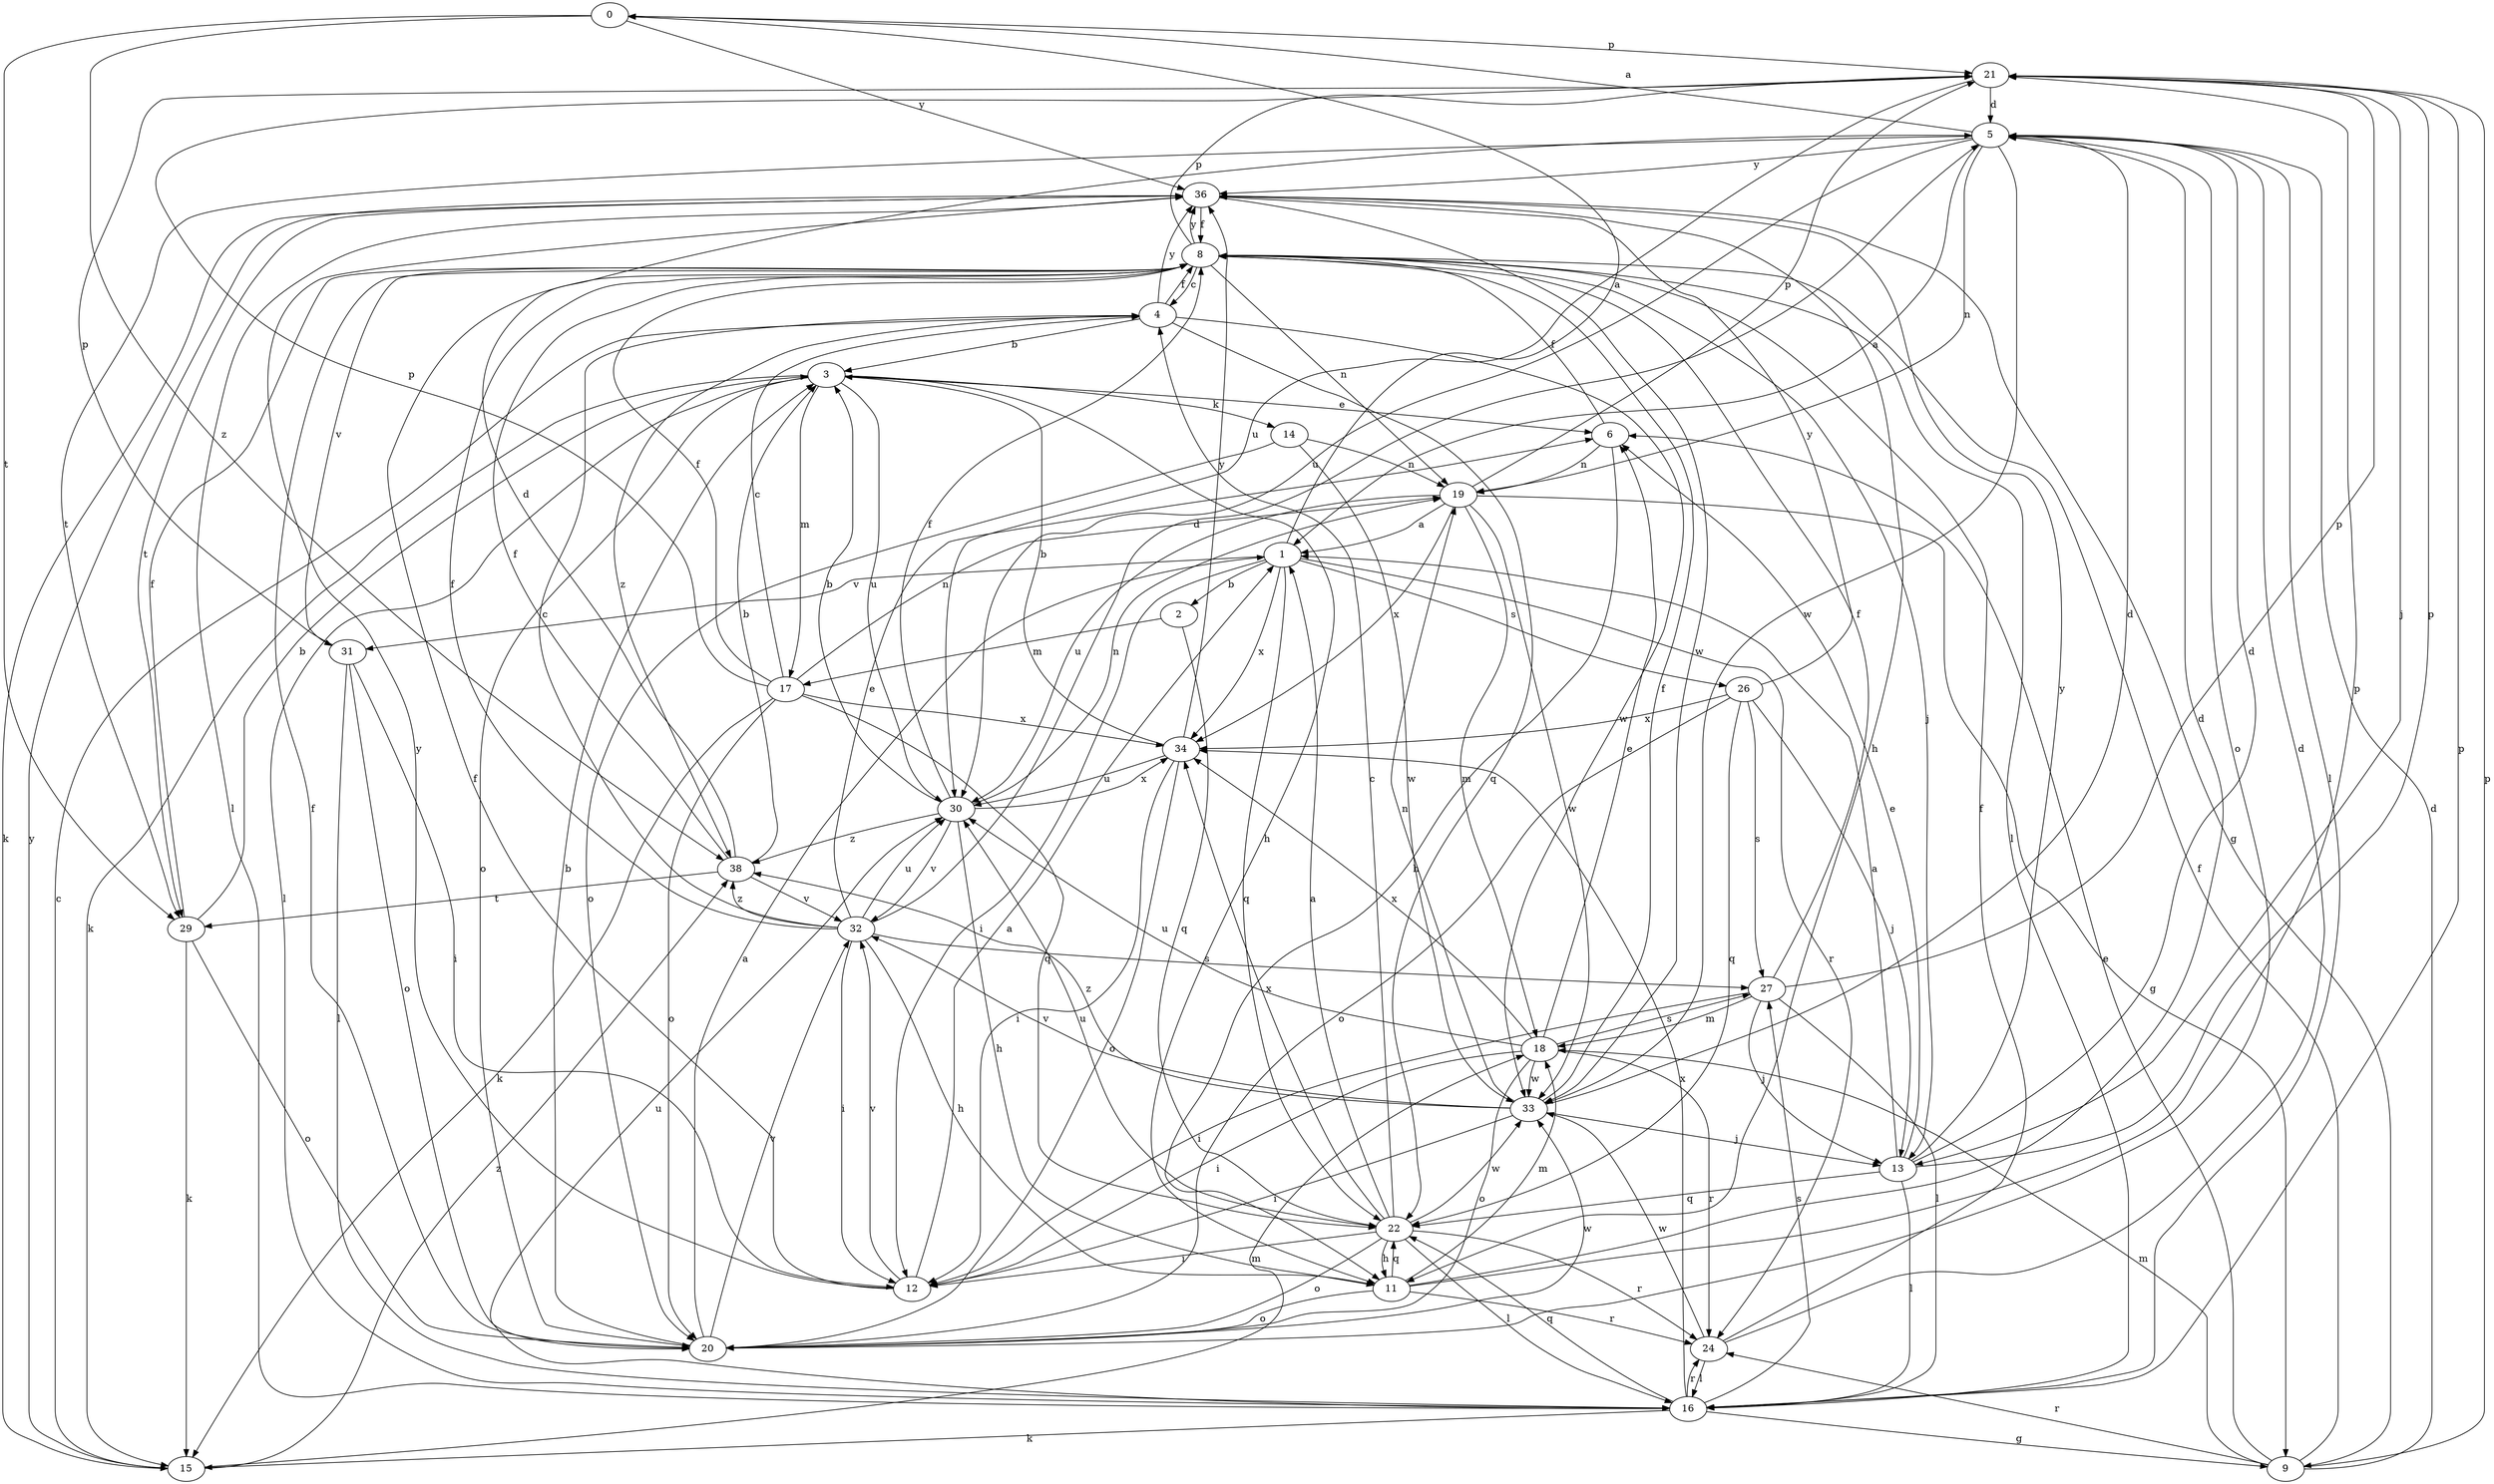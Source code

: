 strict digraph  {
0;
1;
2;
3;
4;
5;
6;
8;
9;
11;
12;
13;
14;
15;
16;
17;
18;
19;
20;
21;
22;
24;
26;
27;
29;
30;
31;
32;
33;
34;
36;
38;
0 -> 21  [label=p];
0 -> 29  [label=t];
0 -> 36  [label=y];
0 -> 38  [label=z];
1 -> 0  [label=a];
1 -> 2  [label=b];
1 -> 12  [label=i];
1 -> 22  [label=q];
1 -> 24  [label=r];
1 -> 26  [label=s];
1 -> 31  [label=v];
1 -> 34  [label=x];
2 -> 17  [label=m];
2 -> 22  [label=q];
3 -> 6  [label=e];
3 -> 11  [label=h];
3 -> 14  [label=k];
3 -> 15  [label=k];
3 -> 16  [label=l];
3 -> 17  [label=m];
3 -> 20  [label=o];
3 -> 30  [label=u];
4 -> 3  [label=b];
4 -> 8  [label=f];
4 -> 22  [label=q];
4 -> 33  [label=w];
4 -> 36  [label=y];
4 -> 38  [label=z];
5 -> 0  [label=a];
5 -> 1  [label=a];
5 -> 16  [label=l];
5 -> 19  [label=n];
5 -> 20  [label=o];
5 -> 29  [label=t];
5 -> 30  [label=u];
5 -> 33  [label=w];
5 -> 36  [label=y];
6 -> 8  [label=f];
6 -> 11  [label=h];
6 -> 19  [label=n];
8 -> 4  [label=c];
8 -> 13  [label=j];
8 -> 16  [label=l];
8 -> 19  [label=n];
8 -> 21  [label=p];
8 -> 31  [label=v];
8 -> 36  [label=y];
9 -> 5  [label=d];
9 -> 6  [label=e];
9 -> 8  [label=f];
9 -> 18  [label=m];
9 -> 21  [label=p];
9 -> 24  [label=r];
11 -> 5  [label=d];
11 -> 18  [label=m];
11 -> 20  [label=o];
11 -> 21  [label=p];
11 -> 22  [label=q];
11 -> 24  [label=r];
12 -> 1  [label=a];
12 -> 8  [label=f];
12 -> 32  [label=v];
12 -> 36  [label=y];
13 -> 1  [label=a];
13 -> 5  [label=d];
13 -> 6  [label=e];
13 -> 16  [label=l];
13 -> 21  [label=p];
13 -> 22  [label=q];
13 -> 36  [label=y];
14 -> 19  [label=n];
14 -> 20  [label=o];
14 -> 33  [label=w];
15 -> 4  [label=c];
15 -> 18  [label=m];
15 -> 36  [label=y];
15 -> 38  [label=z];
16 -> 9  [label=g];
16 -> 15  [label=k];
16 -> 21  [label=p];
16 -> 22  [label=q];
16 -> 24  [label=r];
16 -> 27  [label=s];
16 -> 30  [label=u];
16 -> 34  [label=x];
17 -> 4  [label=c];
17 -> 8  [label=f];
17 -> 15  [label=k];
17 -> 19  [label=n];
17 -> 20  [label=o];
17 -> 21  [label=p];
17 -> 22  [label=q];
17 -> 34  [label=x];
18 -> 6  [label=e];
18 -> 12  [label=i];
18 -> 20  [label=o];
18 -> 24  [label=r];
18 -> 27  [label=s];
18 -> 30  [label=u];
18 -> 33  [label=w];
18 -> 34  [label=x];
19 -> 1  [label=a];
19 -> 9  [label=g];
19 -> 18  [label=m];
19 -> 21  [label=p];
19 -> 30  [label=u];
19 -> 33  [label=w];
19 -> 34  [label=x];
20 -> 1  [label=a];
20 -> 3  [label=b];
20 -> 8  [label=f];
20 -> 32  [label=v];
20 -> 33  [label=w];
21 -> 5  [label=d];
21 -> 13  [label=j];
21 -> 30  [label=u];
22 -> 1  [label=a];
22 -> 4  [label=c];
22 -> 11  [label=h];
22 -> 12  [label=i];
22 -> 16  [label=l];
22 -> 20  [label=o];
22 -> 24  [label=r];
22 -> 30  [label=u];
22 -> 33  [label=w];
22 -> 34  [label=x];
24 -> 5  [label=d];
24 -> 8  [label=f];
24 -> 16  [label=l];
24 -> 33  [label=w];
26 -> 13  [label=j];
26 -> 20  [label=o];
26 -> 22  [label=q];
26 -> 27  [label=s];
26 -> 34  [label=x];
26 -> 36  [label=y];
27 -> 8  [label=f];
27 -> 12  [label=i];
27 -> 13  [label=j];
27 -> 16  [label=l];
27 -> 18  [label=m];
27 -> 21  [label=p];
29 -> 3  [label=b];
29 -> 8  [label=f];
29 -> 15  [label=k];
29 -> 20  [label=o];
30 -> 3  [label=b];
30 -> 8  [label=f];
30 -> 11  [label=h];
30 -> 19  [label=n];
30 -> 32  [label=v];
30 -> 34  [label=x];
30 -> 38  [label=z];
31 -> 12  [label=i];
31 -> 16  [label=l];
31 -> 20  [label=o];
31 -> 21  [label=p];
32 -> 4  [label=c];
32 -> 5  [label=d];
32 -> 6  [label=e];
32 -> 8  [label=f];
32 -> 11  [label=h];
32 -> 12  [label=i];
32 -> 27  [label=s];
32 -> 30  [label=u];
32 -> 38  [label=z];
33 -> 5  [label=d];
33 -> 8  [label=f];
33 -> 12  [label=i];
33 -> 13  [label=j];
33 -> 19  [label=n];
33 -> 32  [label=v];
33 -> 38  [label=z];
34 -> 3  [label=b];
34 -> 12  [label=i];
34 -> 20  [label=o];
34 -> 30  [label=u];
34 -> 36  [label=y];
36 -> 8  [label=f];
36 -> 9  [label=g];
36 -> 11  [label=h];
36 -> 15  [label=k];
36 -> 16  [label=l];
36 -> 29  [label=t];
36 -> 33  [label=w];
38 -> 3  [label=b];
38 -> 5  [label=d];
38 -> 8  [label=f];
38 -> 29  [label=t];
38 -> 32  [label=v];
}
